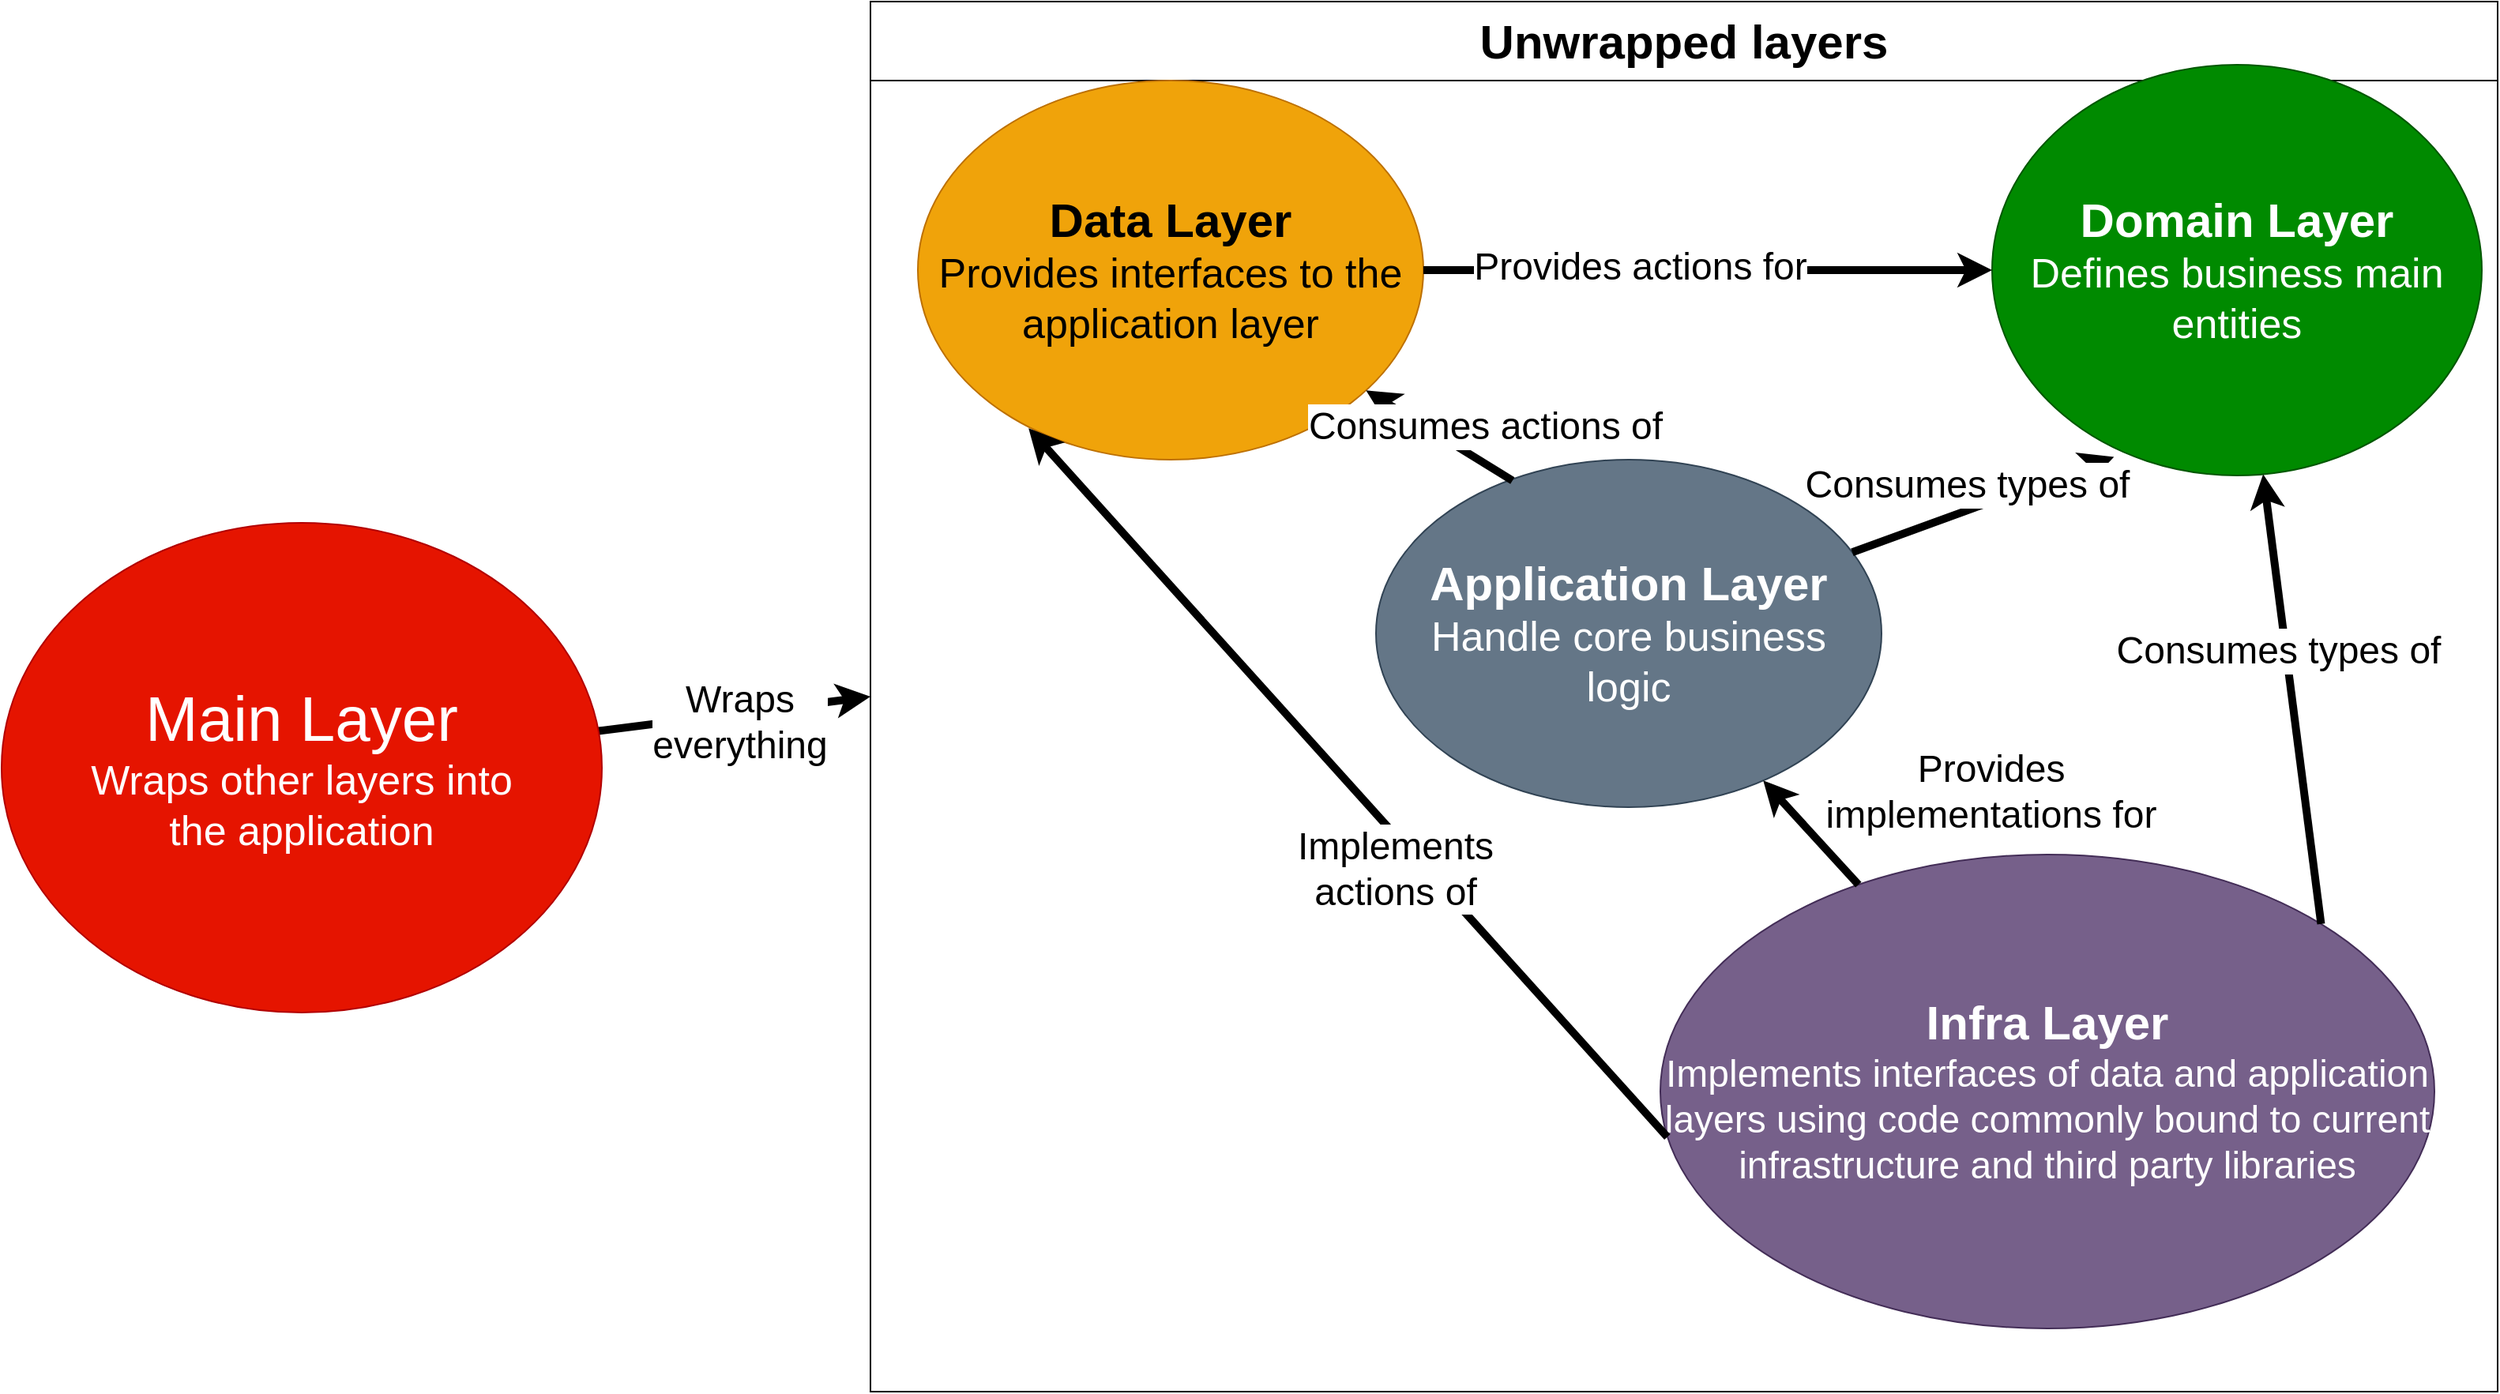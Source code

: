 <mxfile version="22.1.2" type="device">
  <diagram name="Page-1" id="AQ0Lg_LlYWjeNMZIF1Sx">
    <mxGraphModel dx="2427" dy="1985" grid="1" gridSize="10" guides="1" tooltips="1" connect="1" arrows="1" fold="1" page="1" pageScale="1" pageWidth="827" pageHeight="1169" math="0" shadow="0">
      <root>
        <mxCell id="0" />
        <mxCell id="1" parent="0" />
        <mxCell id="CqWbgmKGOAtB_0wta6gh-24" style="rounded=0;orthogonalLoop=1;jettySize=auto;html=1;entryX=0;entryY=0.5;entryDx=0;entryDy=0;strokeWidth=5;" edge="1" parent="1" source="CqWbgmKGOAtB_0wta6gh-3" target="CqWbgmKGOAtB_0wta6gh-23">
          <mxGeometry relative="1" as="geometry" />
        </mxCell>
        <mxCell id="CqWbgmKGOAtB_0wta6gh-25" value="&lt;div style=&quot;font-size: 24px;&quot;&gt;&lt;font style=&quot;font-size: 24px;&quot;&gt;Wraps&lt;/font&gt;&lt;/div&gt;&lt;div style=&quot;font-size: 24px;&quot;&gt;&lt;font style=&quot;font-size: 24px;&quot;&gt;everything&lt;br&gt;&lt;/font&gt;&lt;/div&gt;" style="edgeLabel;html=1;align=center;verticalAlign=middle;resizable=0;points=[];" vertex="1" connectable="0" parent="CqWbgmKGOAtB_0wta6gh-24">
          <mxGeometry x="0.037" y="-5" relative="1" as="geometry">
            <mxPoint x="-1" as="offset" />
          </mxGeometry>
        </mxCell>
        <mxCell id="CqWbgmKGOAtB_0wta6gh-3" value="&lt;div&gt;&lt;font style=&quot;font-size: 40px;&quot;&gt;Main Layer&lt;/font&gt;&lt;/div&gt;&lt;div style=&quot;font-size: 26px;&quot;&gt;&lt;font style=&quot;font-size: 26px;&quot;&gt;Wraps other layers into&lt;/font&gt;&lt;/div&gt;&lt;div style=&quot;font-size: 26px;&quot;&gt;&lt;font style=&quot;font-size: 26px;&quot;&gt;the application&lt;/font&gt;&lt;/div&gt;" style="ellipse;whiteSpace=wrap;html=1;fillColor=#e51400;strokeColor=#B20000;fontColor=#ffffff;" vertex="1" parent="1">
          <mxGeometry x="-670" y="180" width="380" height="310" as="geometry" />
        </mxCell>
        <mxCell id="CqWbgmKGOAtB_0wta6gh-23" value="&lt;font style=&quot;font-size: 30px;&quot;&gt;Unwrapped layers&lt;br&gt;&lt;/font&gt;" style="swimlane;whiteSpace=wrap;html=1;startSize=50;" vertex="1" parent="1">
          <mxGeometry x="-120" y="-150" width="1030" height="880" as="geometry" />
        </mxCell>
        <mxCell id="CqWbgmKGOAtB_0wta6gh-5" value="&lt;div style=&quot;font-size: 30px;&quot;&gt;&lt;font style=&quot;font-size: 30px;&quot;&gt;&lt;b&gt;Application Layer&lt;/b&gt;&lt;/font&gt;&lt;/div&gt;&lt;div&gt;&lt;font style=&quot;font-size: 26px;&quot;&gt;Handle core business&lt;/font&gt;&lt;/div&gt;&lt;div&gt;&lt;font style=&quot;font-size: 26px;&quot;&gt;logic&lt;/font&gt;&lt;/div&gt;" style="ellipse;whiteSpace=wrap;html=1;fillColor=#647687;strokeColor=#314354;fontColor=#ffffff;" vertex="1" parent="CqWbgmKGOAtB_0wta6gh-23">
          <mxGeometry x="320" y="290" width="320" height="220" as="geometry" />
        </mxCell>
        <mxCell id="CqWbgmKGOAtB_0wta6gh-6" value="&lt;div style=&quot;font-size: 30px;&quot;&gt;&lt;font style=&quot;font-size: 30px;&quot;&gt;&lt;b&gt;Domain Layer&lt;/b&gt;&lt;/font&gt;&lt;/div&gt;&lt;font style=&quot;font-size: 26px;&quot;&gt;Defines business main entities&lt;/font&gt;" style="ellipse;whiteSpace=wrap;html=1;fillColor=#008a00;strokeColor=#005700;fontColor=#ffffff;" vertex="1" parent="CqWbgmKGOAtB_0wta6gh-23">
          <mxGeometry x="710" y="40" width="310" height="260" as="geometry" />
        </mxCell>
        <mxCell id="CqWbgmKGOAtB_0wta6gh-18" style="rounded=0;orthogonalLoop=1;jettySize=auto;html=1;entryX=0.249;entryY=0.955;entryDx=0;entryDy=0;entryPerimeter=0;strokeWidth=5;" edge="1" parent="CqWbgmKGOAtB_0wta6gh-23" source="CqWbgmKGOAtB_0wta6gh-5" target="CqWbgmKGOAtB_0wta6gh-6">
          <mxGeometry relative="1" as="geometry">
            <mxPoint x="621" y="692" as="sourcePoint" />
            <mxPoint x="769" y="279" as="targetPoint" />
          </mxGeometry>
        </mxCell>
        <mxCell id="CqWbgmKGOAtB_0wta6gh-19" value="&lt;font style=&quot;font-size: 24px;&quot;&gt;Consumes types of&lt;br&gt;&lt;/font&gt;" style="edgeLabel;html=1;align=center;verticalAlign=middle;resizable=0;points=[];" vertex="1" connectable="0" parent="CqWbgmKGOAtB_0wta6gh-18">
          <mxGeometry x="-0.239" y="2" relative="1" as="geometry">
            <mxPoint x="10" y="-18" as="offset" />
          </mxGeometry>
        </mxCell>
        <mxCell id="CqWbgmKGOAtB_0wta6gh-2" value="&lt;div style=&quot;font-size: 30px;&quot;&gt;&lt;font style=&quot;font-size: 30px;&quot;&gt;&lt;b&gt;Infra Layer&lt;/b&gt;&lt;/font&gt;&lt;/div&gt;&lt;div style=&quot;font-size: 24px;&quot;&gt;&lt;font style=&quot;font-size: 24px;&quot;&gt;Implements interfaces of data and application layers using code commonly bound to current infrastructure and third party libraries&lt;font style=&quot;font-size: 24px;&quot;&gt;&lt;font style=&quot;font-size: 24px;&quot;&gt;&lt;br&gt;&lt;/font&gt;&lt;/font&gt;&lt;/font&gt;&lt;/div&gt;" style="ellipse;whiteSpace=wrap;html=1;fillColor=#76608a;strokeColor=#432D57;fontColor=#ffffff;" vertex="1" parent="CqWbgmKGOAtB_0wta6gh-23">
          <mxGeometry x="500" y="540" width="490" height="300" as="geometry" />
        </mxCell>
        <mxCell id="CqWbgmKGOAtB_0wta6gh-14" style="rounded=0;orthogonalLoop=1;jettySize=auto;html=1;exitX=1;exitY=0;exitDx=0;exitDy=0;strokeWidth=5;" edge="1" parent="CqWbgmKGOAtB_0wta6gh-23" source="CqWbgmKGOAtB_0wta6gh-2" target="CqWbgmKGOAtB_0wta6gh-6">
          <mxGeometry relative="1" as="geometry">
            <mxPoint x="507" y="478" as="sourcePoint" />
            <mxPoint x="380" y="445" as="targetPoint" />
          </mxGeometry>
        </mxCell>
        <mxCell id="CqWbgmKGOAtB_0wta6gh-15" value="&lt;font style=&quot;font-size: 24px;&quot;&gt;Consumes types of&lt;br&gt;&lt;/font&gt;" style="edgeLabel;html=1;align=center;verticalAlign=middle;resizable=0;points=[];" vertex="1" connectable="0" parent="CqWbgmKGOAtB_0wta6gh-14">
          <mxGeometry x="-0.239" y="2" relative="1" as="geometry">
            <mxPoint x="-12" y="-65" as="offset" />
          </mxGeometry>
        </mxCell>
        <mxCell id="CqWbgmKGOAtB_0wta6gh-16" style="rounded=0;orthogonalLoop=1;jettySize=auto;html=1;strokeWidth=5;" edge="1" parent="CqWbgmKGOAtB_0wta6gh-23" source="CqWbgmKGOAtB_0wta6gh-2" target="CqWbgmKGOAtB_0wta6gh-5">
          <mxGeometry relative="1" as="geometry">
            <mxPoint x="530" y="510" as="sourcePoint" />
            <mxPoint x="555" y="320" as="targetPoint" />
          </mxGeometry>
        </mxCell>
        <mxCell id="CqWbgmKGOAtB_0wta6gh-17" value="&lt;div style=&quot;font-size: 24px;&quot;&gt;&lt;font style=&quot;font-size: 24px;&quot;&gt;Provides&lt;/font&gt;&lt;/div&gt;&lt;div style=&quot;font-size: 24px;&quot;&gt;&lt;font style=&quot;font-size: 24px;&quot;&gt;implementations for&lt;br&gt;&lt;/font&gt;&lt;/div&gt;" style="edgeLabel;html=1;align=center;verticalAlign=middle;resizable=0;points=[];" vertex="1" connectable="0" parent="CqWbgmKGOAtB_0wta6gh-16">
          <mxGeometry x="-0.239" y="2" relative="1" as="geometry">
            <mxPoint x="108" y="-36" as="offset" />
          </mxGeometry>
        </mxCell>
        <mxCell id="CqWbgmKGOAtB_0wta6gh-4" value="&lt;div style=&quot;font-size: 30px;&quot;&gt;&lt;font style=&quot;font-size: 30px;&quot;&gt;&lt;b&gt;Data Layer&lt;/b&gt;&lt;/font&gt;&lt;/div&gt;&lt;font style=&quot;font-size: 26px;&quot;&gt;Provides interfaces to the application layer&lt;/font&gt;" style="ellipse;whiteSpace=wrap;html=1;fillColor=#f0a30a;strokeColor=#BD7000;fontColor=#000000;" vertex="1" parent="CqWbgmKGOAtB_0wta6gh-23">
          <mxGeometry x="30" y="50" width="320" height="240" as="geometry" />
        </mxCell>
        <mxCell id="CqWbgmKGOAtB_0wta6gh-10" style="rounded=0;orthogonalLoop=1;jettySize=auto;html=1;strokeWidth=5;" edge="1" parent="CqWbgmKGOAtB_0wta6gh-23" source="CqWbgmKGOAtB_0wta6gh-4" target="CqWbgmKGOAtB_0wta6gh-6">
          <mxGeometry relative="1" as="geometry" />
        </mxCell>
        <mxCell id="CqWbgmKGOAtB_0wta6gh-11" value="&lt;font style=&quot;font-size: 24px;&quot;&gt;Provides actions for&lt;br&gt;&lt;/font&gt;" style="edgeLabel;html=1;align=center;verticalAlign=middle;resizable=0;points=[];" vertex="1" connectable="0" parent="CqWbgmKGOAtB_0wta6gh-10">
          <mxGeometry x="-0.239" y="2" relative="1" as="geometry">
            <mxPoint as="offset" />
          </mxGeometry>
        </mxCell>
        <mxCell id="CqWbgmKGOAtB_0wta6gh-20" style="rounded=0;orthogonalLoop=1;jettySize=auto;html=1;exitX=0.27;exitY=0.06;exitDx=0;exitDy=0;exitPerimeter=0;strokeWidth=5;" edge="1" parent="CqWbgmKGOAtB_0wta6gh-23" source="CqWbgmKGOAtB_0wta6gh-5" target="CqWbgmKGOAtB_0wta6gh-4">
          <mxGeometry relative="1" as="geometry">
            <mxPoint x="643" y="410" as="sourcePoint" />
            <mxPoint x="767" y="293" as="targetPoint" />
          </mxGeometry>
        </mxCell>
        <mxCell id="CqWbgmKGOAtB_0wta6gh-21" value="&lt;font style=&quot;font-size: 24px;&quot;&gt;Consumes actions of&lt;br&gt;&lt;/font&gt;" style="edgeLabel;html=1;align=center;verticalAlign=middle;resizable=0;points=[];" vertex="1" connectable="0" parent="CqWbgmKGOAtB_0wta6gh-20">
          <mxGeometry x="-0.239" y="2" relative="1" as="geometry">
            <mxPoint x="19" y="-14" as="offset" />
          </mxGeometry>
        </mxCell>
        <mxCell id="CqWbgmKGOAtB_0wta6gh-12" style="rounded=0;orthogonalLoop=1;jettySize=auto;html=1;exitX=0.009;exitY=0.596;exitDx=0;exitDy=0;exitPerimeter=0;entryX=0.219;entryY=0.917;entryDx=0;entryDy=0;entryPerimeter=0;strokeWidth=5;" edge="1" parent="CqWbgmKGOAtB_0wta6gh-23" source="CqWbgmKGOAtB_0wta6gh-2" target="CqWbgmKGOAtB_0wta6gh-4">
          <mxGeometry relative="1" as="geometry">
            <mxPoint x="363" y="404" as="sourcePoint" />
            <mxPoint x="486" y="309" as="targetPoint" />
          </mxGeometry>
        </mxCell>
        <mxCell id="CqWbgmKGOAtB_0wta6gh-13" value="&lt;div style=&quot;font-size: 24px;&quot;&gt;&lt;font style=&quot;font-size: 24px;&quot;&gt;Implements&lt;/font&gt;&lt;/div&gt;&lt;div style=&quot;font-size: 24px;&quot;&gt;&lt;font style=&quot;font-size: 24px;&quot;&gt;actions of&lt;/font&gt;&lt;/div&gt;" style="edgeLabel;html=1;align=center;verticalAlign=middle;resizable=0;points=[];" vertex="1" connectable="0" parent="CqWbgmKGOAtB_0wta6gh-12">
          <mxGeometry x="-0.239" y="2" relative="1" as="geometry">
            <mxPoint x="-17" y="-1" as="offset" />
          </mxGeometry>
        </mxCell>
      </root>
    </mxGraphModel>
  </diagram>
</mxfile>
